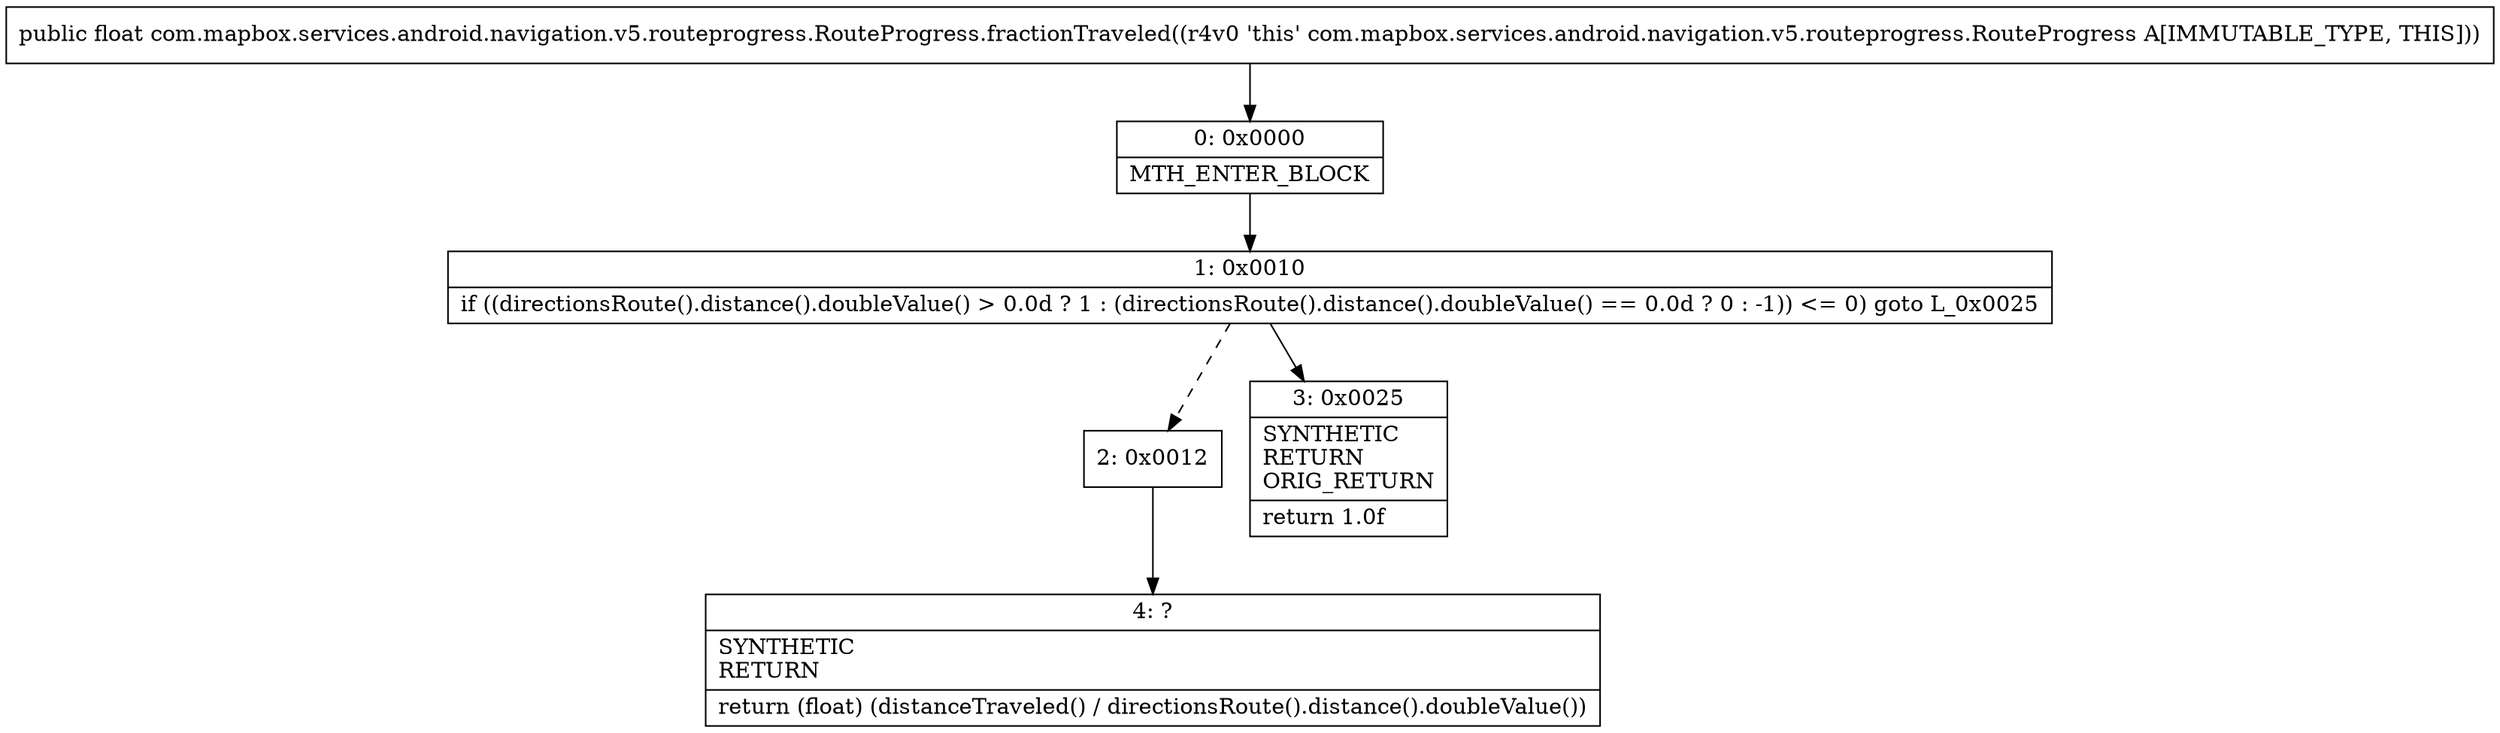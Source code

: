 digraph "CFG forcom.mapbox.services.android.navigation.v5.routeprogress.RouteProgress.fractionTraveled()F" {
Node_0 [shape=record,label="{0\:\ 0x0000|MTH_ENTER_BLOCK\l}"];
Node_1 [shape=record,label="{1\:\ 0x0010|if ((directionsRoute().distance().doubleValue() \> 0.0d ? 1 : (directionsRoute().distance().doubleValue() == 0.0d ? 0 : \-1)) \<= 0) goto L_0x0025\l}"];
Node_2 [shape=record,label="{2\:\ 0x0012}"];
Node_3 [shape=record,label="{3\:\ 0x0025|SYNTHETIC\lRETURN\lORIG_RETURN\l|return 1.0f\l}"];
Node_4 [shape=record,label="{4\:\ ?|SYNTHETIC\lRETURN\l|return (float) (distanceTraveled() \/ directionsRoute().distance().doubleValue())\l}"];
MethodNode[shape=record,label="{public float com.mapbox.services.android.navigation.v5.routeprogress.RouteProgress.fractionTraveled((r4v0 'this' com.mapbox.services.android.navigation.v5.routeprogress.RouteProgress A[IMMUTABLE_TYPE, THIS])) }"];
MethodNode -> Node_0;
Node_0 -> Node_1;
Node_1 -> Node_2[style=dashed];
Node_1 -> Node_3;
Node_2 -> Node_4;
}

